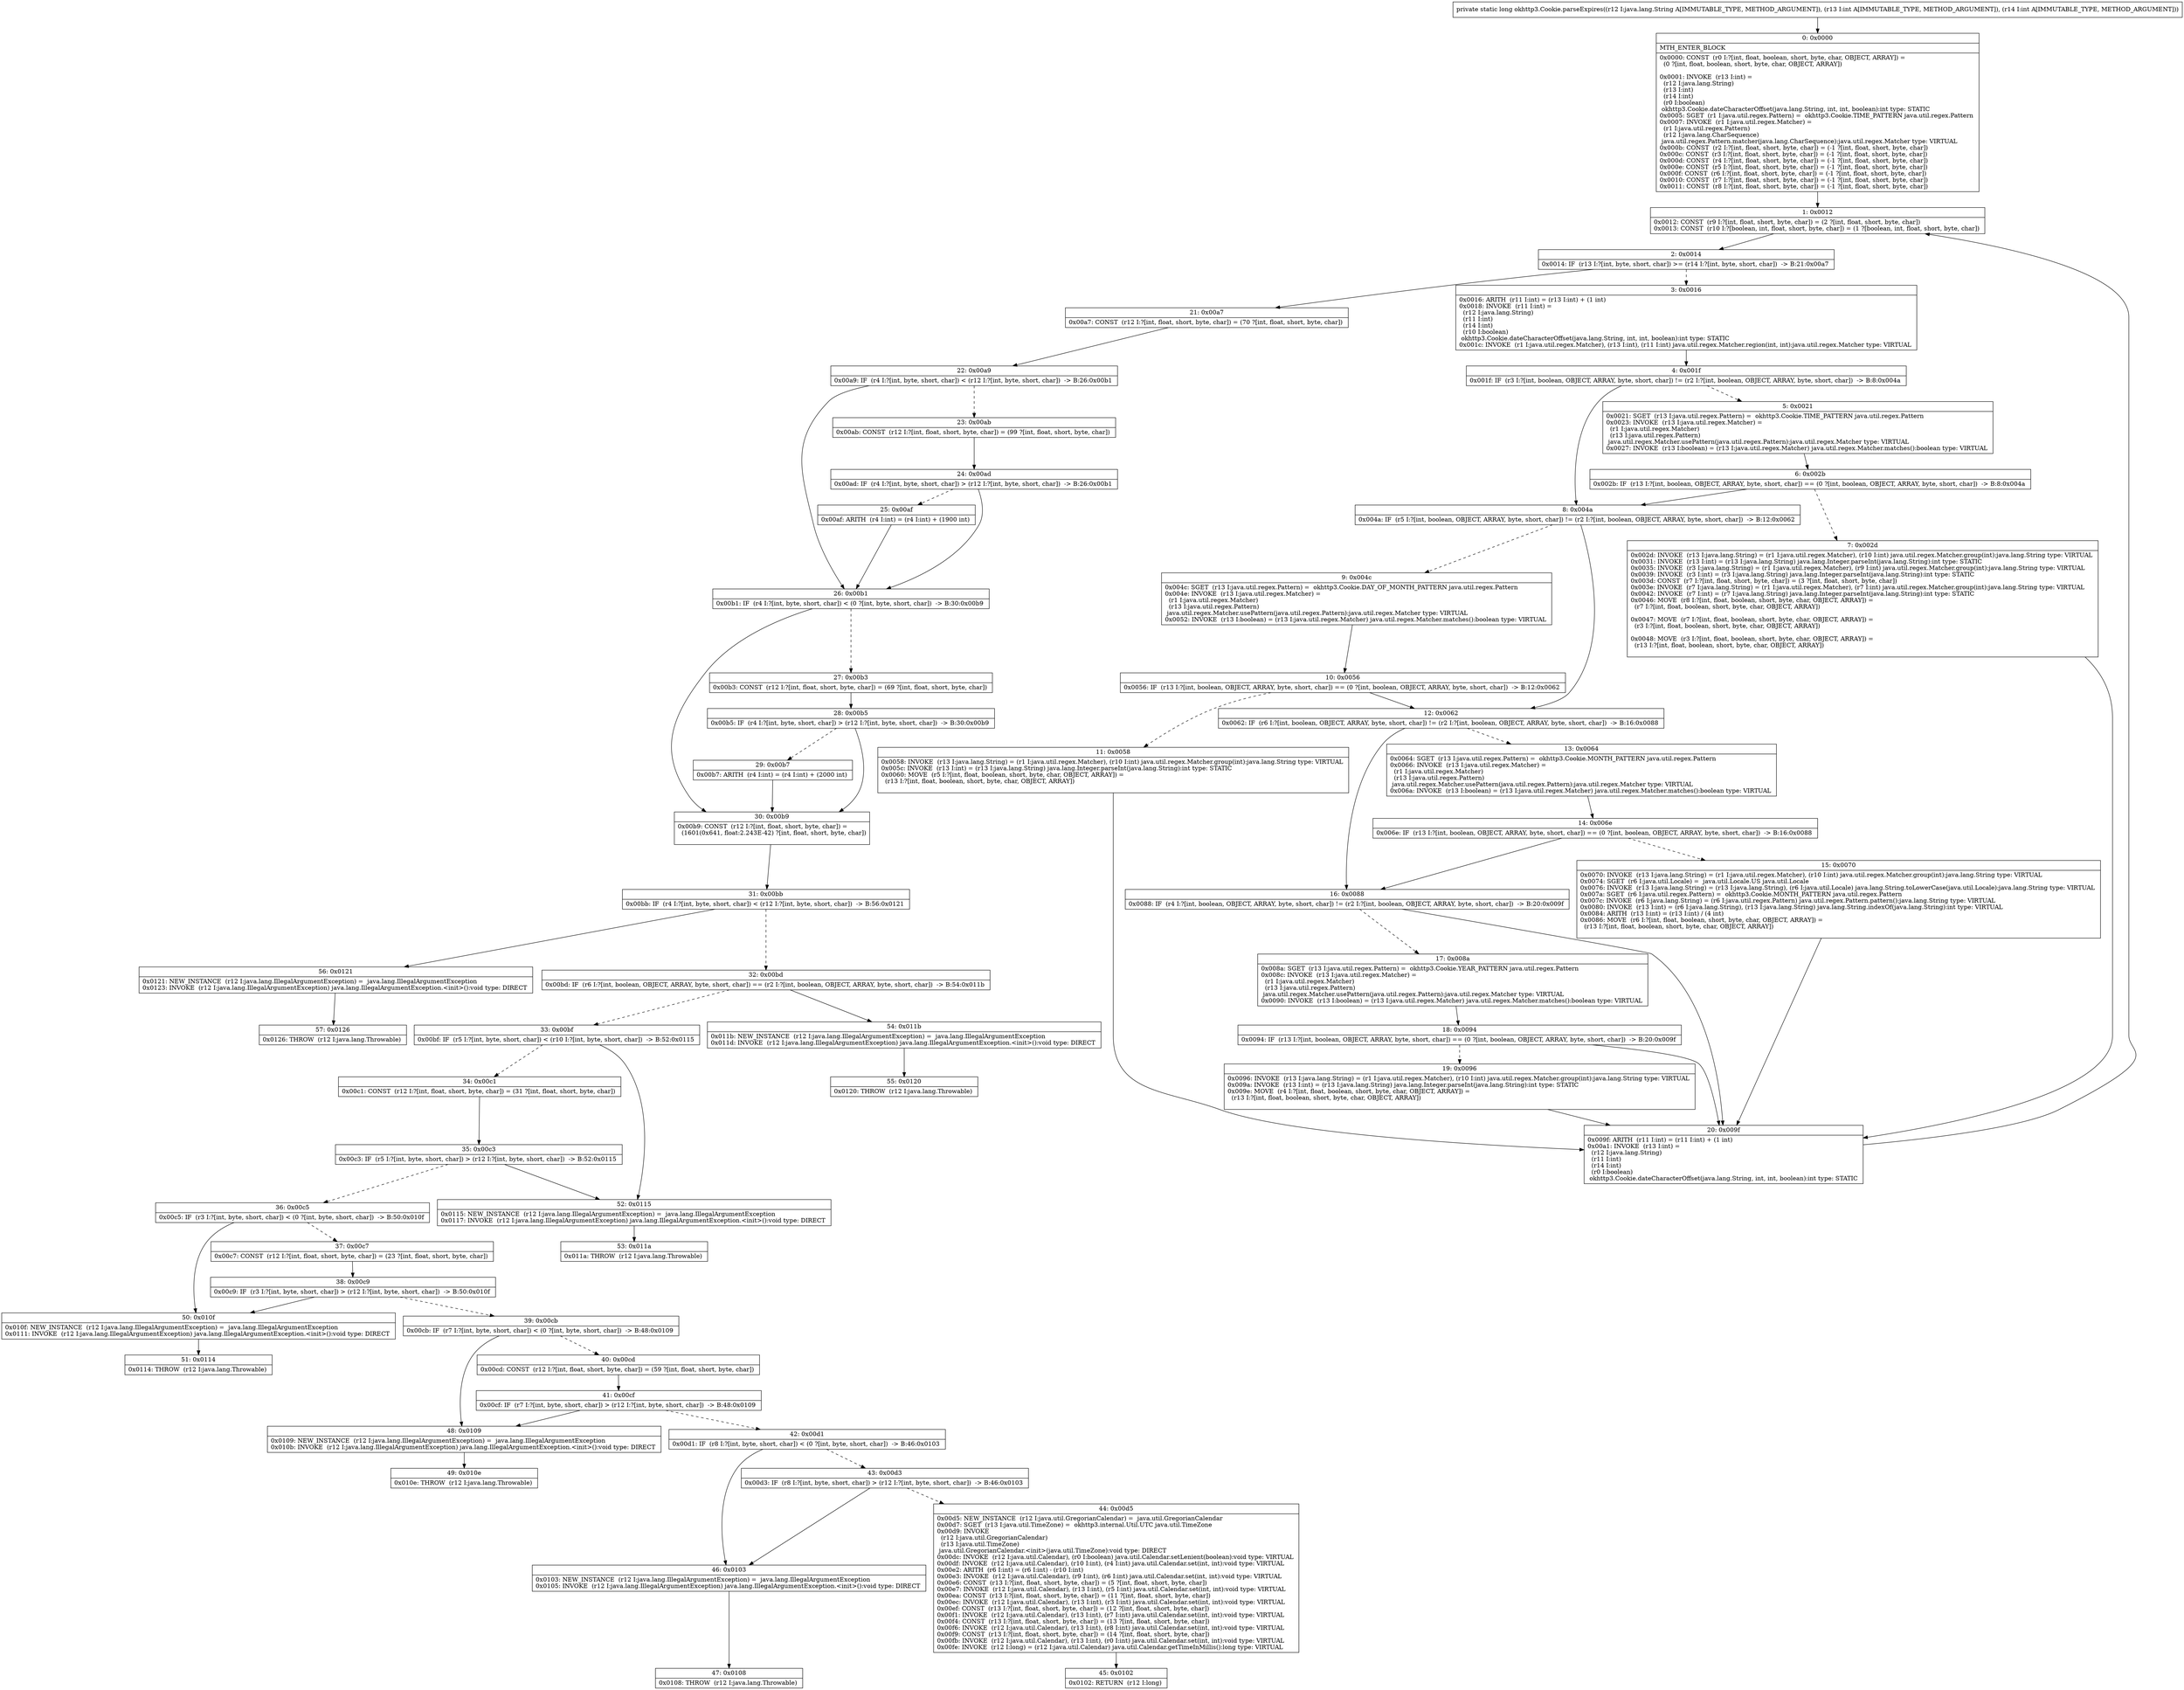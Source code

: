 digraph "CFG forokhttp3.Cookie.parseExpires(Ljava\/lang\/String;II)J" {
Node_0 [shape=record,label="{0\:\ 0x0000|MTH_ENTER_BLOCK\l|0x0000: CONST  (r0 I:?[int, float, boolean, short, byte, char, OBJECT, ARRAY]) = \l  (0 ?[int, float, boolean, short, byte, char, OBJECT, ARRAY])\l \l0x0001: INVOKE  (r13 I:int) = \l  (r12 I:java.lang.String)\l  (r13 I:int)\l  (r14 I:int)\l  (r0 I:boolean)\l okhttp3.Cookie.dateCharacterOffset(java.lang.String, int, int, boolean):int type: STATIC \l0x0005: SGET  (r1 I:java.util.regex.Pattern) =  okhttp3.Cookie.TIME_PATTERN java.util.regex.Pattern \l0x0007: INVOKE  (r1 I:java.util.regex.Matcher) = \l  (r1 I:java.util.regex.Pattern)\l  (r12 I:java.lang.CharSequence)\l java.util.regex.Pattern.matcher(java.lang.CharSequence):java.util.regex.Matcher type: VIRTUAL \l0x000b: CONST  (r2 I:?[int, float, short, byte, char]) = (\-1 ?[int, float, short, byte, char]) \l0x000c: CONST  (r3 I:?[int, float, short, byte, char]) = (\-1 ?[int, float, short, byte, char]) \l0x000d: CONST  (r4 I:?[int, float, short, byte, char]) = (\-1 ?[int, float, short, byte, char]) \l0x000e: CONST  (r5 I:?[int, float, short, byte, char]) = (\-1 ?[int, float, short, byte, char]) \l0x000f: CONST  (r6 I:?[int, float, short, byte, char]) = (\-1 ?[int, float, short, byte, char]) \l0x0010: CONST  (r7 I:?[int, float, short, byte, char]) = (\-1 ?[int, float, short, byte, char]) \l0x0011: CONST  (r8 I:?[int, float, short, byte, char]) = (\-1 ?[int, float, short, byte, char]) \l}"];
Node_1 [shape=record,label="{1\:\ 0x0012|0x0012: CONST  (r9 I:?[int, float, short, byte, char]) = (2 ?[int, float, short, byte, char]) \l0x0013: CONST  (r10 I:?[boolean, int, float, short, byte, char]) = (1 ?[boolean, int, float, short, byte, char]) \l}"];
Node_2 [shape=record,label="{2\:\ 0x0014|0x0014: IF  (r13 I:?[int, byte, short, char]) \>= (r14 I:?[int, byte, short, char])  \-\> B:21:0x00a7 \l}"];
Node_3 [shape=record,label="{3\:\ 0x0016|0x0016: ARITH  (r11 I:int) = (r13 I:int) + (1 int) \l0x0018: INVOKE  (r11 I:int) = \l  (r12 I:java.lang.String)\l  (r11 I:int)\l  (r14 I:int)\l  (r10 I:boolean)\l okhttp3.Cookie.dateCharacterOffset(java.lang.String, int, int, boolean):int type: STATIC \l0x001c: INVOKE  (r1 I:java.util.regex.Matcher), (r13 I:int), (r11 I:int) java.util.regex.Matcher.region(int, int):java.util.regex.Matcher type: VIRTUAL \l}"];
Node_4 [shape=record,label="{4\:\ 0x001f|0x001f: IF  (r3 I:?[int, boolean, OBJECT, ARRAY, byte, short, char]) != (r2 I:?[int, boolean, OBJECT, ARRAY, byte, short, char])  \-\> B:8:0x004a \l}"];
Node_5 [shape=record,label="{5\:\ 0x0021|0x0021: SGET  (r13 I:java.util.regex.Pattern) =  okhttp3.Cookie.TIME_PATTERN java.util.regex.Pattern \l0x0023: INVOKE  (r13 I:java.util.regex.Matcher) = \l  (r1 I:java.util.regex.Matcher)\l  (r13 I:java.util.regex.Pattern)\l java.util.regex.Matcher.usePattern(java.util.regex.Pattern):java.util.regex.Matcher type: VIRTUAL \l0x0027: INVOKE  (r13 I:boolean) = (r13 I:java.util.regex.Matcher) java.util.regex.Matcher.matches():boolean type: VIRTUAL \l}"];
Node_6 [shape=record,label="{6\:\ 0x002b|0x002b: IF  (r13 I:?[int, boolean, OBJECT, ARRAY, byte, short, char]) == (0 ?[int, boolean, OBJECT, ARRAY, byte, short, char])  \-\> B:8:0x004a \l}"];
Node_7 [shape=record,label="{7\:\ 0x002d|0x002d: INVOKE  (r13 I:java.lang.String) = (r1 I:java.util.regex.Matcher), (r10 I:int) java.util.regex.Matcher.group(int):java.lang.String type: VIRTUAL \l0x0031: INVOKE  (r13 I:int) = (r13 I:java.lang.String) java.lang.Integer.parseInt(java.lang.String):int type: STATIC \l0x0035: INVOKE  (r3 I:java.lang.String) = (r1 I:java.util.regex.Matcher), (r9 I:int) java.util.regex.Matcher.group(int):java.lang.String type: VIRTUAL \l0x0039: INVOKE  (r3 I:int) = (r3 I:java.lang.String) java.lang.Integer.parseInt(java.lang.String):int type: STATIC \l0x003d: CONST  (r7 I:?[int, float, short, byte, char]) = (3 ?[int, float, short, byte, char]) \l0x003e: INVOKE  (r7 I:java.lang.String) = (r1 I:java.util.regex.Matcher), (r7 I:int) java.util.regex.Matcher.group(int):java.lang.String type: VIRTUAL \l0x0042: INVOKE  (r7 I:int) = (r7 I:java.lang.String) java.lang.Integer.parseInt(java.lang.String):int type: STATIC \l0x0046: MOVE  (r8 I:?[int, float, boolean, short, byte, char, OBJECT, ARRAY]) = \l  (r7 I:?[int, float, boolean, short, byte, char, OBJECT, ARRAY])\l \l0x0047: MOVE  (r7 I:?[int, float, boolean, short, byte, char, OBJECT, ARRAY]) = \l  (r3 I:?[int, float, boolean, short, byte, char, OBJECT, ARRAY])\l \l0x0048: MOVE  (r3 I:?[int, float, boolean, short, byte, char, OBJECT, ARRAY]) = \l  (r13 I:?[int, float, boolean, short, byte, char, OBJECT, ARRAY])\l \l}"];
Node_8 [shape=record,label="{8\:\ 0x004a|0x004a: IF  (r5 I:?[int, boolean, OBJECT, ARRAY, byte, short, char]) != (r2 I:?[int, boolean, OBJECT, ARRAY, byte, short, char])  \-\> B:12:0x0062 \l}"];
Node_9 [shape=record,label="{9\:\ 0x004c|0x004c: SGET  (r13 I:java.util.regex.Pattern) =  okhttp3.Cookie.DAY_OF_MONTH_PATTERN java.util.regex.Pattern \l0x004e: INVOKE  (r13 I:java.util.regex.Matcher) = \l  (r1 I:java.util.regex.Matcher)\l  (r13 I:java.util.regex.Pattern)\l java.util.regex.Matcher.usePattern(java.util.regex.Pattern):java.util.regex.Matcher type: VIRTUAL \l0x0052: INVOKE  (r13 I:boolean) = (r13 I:java.util.regex.Matcher) java.util.regex.Matcher.matches():boolean type: VIRTUAL \l}"];
Node_10 [shape=record,label="{10\:\ 0x0056|0x0056: IF  (r13 I:?[int, boolean, OBJECT, ARRAY, byte, short, char]) == (0 ?[int, boolean, OBJECT, ARRAY, byte, short, char])  \-\> B:12:0x0062 \l}"];
Node_11 [shape=record,label="{11\:\ 0x0058|0x0058: INVOKE  (r13 I:java.lang.String) = (r1 I:java.util.regex.Matcher), (r10 I:int) java.util.regex.Matcher.group(int):java.lang.String type: VIRTUAL \l0x005c: INVOKE  (r13 I:int) = (r13 I:java.lang.String) java.lang.Integer.parseInt(java.lang.String):int type: STATIC \l0x0060: MOVE  (r5 I:?[int, float, boolean, short, byte, char, OBJECT, ARRAY]) = \l  (r13 I:?[int, float, boolean, short, byte, char, OBJECT, ARRAY])\l \l}"];
Node_12 [shape=record,label="{12\:\ 0x0062|0x0062: IF  (r6 I:?[int, boolean, OBJECT, ARRAY, byte, short, char]) != (r2 I:?[int, boolean, OBJECT, ARRAY, byte, short, char])  \-\> B:16:0x0088 \l}"];
Node_13 [shape=record,label="{13\:\ 0x0064|0x0064: SGET  (r13 I:java.util.regex.Pattern) =  okhttp3.Cookie.MONTH_PATTERN java.util.regex.Pattern \l0x0066: INVOKE  (r13 I:java.util.regex.Matcher) = \l  (r1 I:java.util.regex.Matcher)\l  (r13 I:java.util.regex.Pattern)\l java.util.regex.Matcher.usePattern(java.util.regex.Pattern):java.util.regex.Matcher type: VIRTUAL \l0x006a: INVOKE  (r13 I:boolean) = (r13 I:java.util.regex.Matcher) java.util.regex.Matcher.matches():boolean type: VIRTUAL \l}"];
Node_14 [shape=record,label="{14\:\ 0x006e|0x006e: IF  (r13 I:?[int, boolean, OBJECT, ARRAY, byte, short, char]) == (0 ?[int, boolean, OBJECT, ARRAY, byte, short, char])  \-\> B:16:0x0088 \l}"];
Node_15 [shape=record,label="{15\:\ 0x0070|0x0070: INVOKE  (r13 I:java.lang.String) = (r1 I:java.util.regex.Matcher), (r10 I:int) java.util.regex.Matcher.group(int):java.lang.String type: VIRTUAL \l0x0074: SGET  (r6 I:java.util.Locale) =  java.util.Locale.US java.util.Locale \l0x0076: INVOKE  (r13 I:java.lang.String) = (r13 I:java.lang.String), (r6 I:java.util.Locale) java.lang.String.toLowerCase(java.util.Locale):java.lang.String type: VIRTUAL \l0x007a: SGET  (r6 I:java.util.regex.Pattern) =  okhttp3.Cookie.MONTH_PATTERN java.util.regex.Pattern \l0x007c: INVOKE  (r6 I:java.lang.String) = (r6 I:java.util.regex.Pattern) java.util.regex.Pattern.pattern():java.lang.String type: VIRTUAL \l0x0080: INVOKE  (r13 I:int) = (r6 I:java.lang.String), (r13 I:java.lang.String) java.lang.String.indexOf(java.lang.String):int type: VIRTUAL \l0x0084: ARITH  (r13 I:int) = (r13 I:int) \/ (4 int) \l0x0086: MOVE  (r6 I:?[int, float, boolean, short, byte, char, OBJECT, ARRAY]) = \l  (r13 I:?[int, float, boolean, short, byte, char, OBJECT, ARRAY])\l \l}"];
Node_16 [shape=record,label="{16\:\ 0x0088|0x0088: IF  (r4 I:?[int, boolean, OBJECT, ARRAY, byte, short, char]) != (r2 I:?[int, boolean, OBJECT, ARRAY, byte, short, char])  \-\> B:20:0x009f \l}"];
Node_17 [shape=record,label="{17\:\ 0x008a|0x008a: SGET  (r13 I:java.util.regex.Pattern) =  okhttp3.Cookie.YEAR_PATTERN java.util.regex.Pattern \l0x008c: INVOKE  (r13 I:java.util.regex.Matcher) = \l  (r1 I:java.util.regex.Matcher)\l  (r13 I:java.util.regex.Pattern)\l java.util.regex.Matcher.usePattern(java.util.regex.Pattern):java.util.regex.Matcher type: VIRTUAL \l0x0090: INVOKE  (r13 I:boolean) = (r13 I:java.util.regex.Matcher) java.util.regex.Matcher.matches():boolean type: VIRTUAL \l}"];
Node_18 [shape=record,label="{18\:\ 0x0094|0x0094: IF  (r13 I:?[int, boolean, OBJECT, ARRAY, byte, short, char]) == (0 ?[int, boolean, OBJECT, ARRAY, byte, short, char])  \-\> B:20:0x009f \l}"];
Node_19 [shape=record,label="{19\:\ 0x0096|0x0096: INVOKE  (r13 I:java.lang.String) = (r1 I:java.util.regex.Matcher), (r10 I:int) java.util.regex.Matcher.group(int):java.lang.String type: VIRTUAL \l0x009a: INVOKE  (r13 I:int) = (r13 I:java.lang.String) java.lang.Integer.parseInt(java.lang.String):int type: STATIC \l0x009e: MOVE  (r4 I:?[int, float, boolean, short, byte, char, OBJECT, ARRAY]) = \l  (r13 I:?[int, float, boolean, short, byte, char, OBJECT, ARRAY])\l \l}"];
Node_20 [shape=record,label="{20\:\ 0x009f|0x009f: ARITH  (r11 I:int) = (r11 I:int) + (1 int) \l0x00a1: INVOKE  (r13 I:int) = \l  (r12 I:java.lang.String)\l  (r11 I:int)\l  (r14 I:int)\l  (r0 I:boolean)\l okhttp3.Cookie.dateCharacterOffset(java.lang.String, int, int, boolean):int type: STATIC \l}"];
Node_21 [shape=record,label="{21\:\ 0x00a7|0x00a7: CONST  (r12 I:?[int, float, short, byte, char]) = (70 ?[int, float, short, byte, char]) \l}"];
Node_22 [shape=record,label="{22\:\ 0x00a9|0x00a9: IF  (r4 I:?[int, byte, short, char]) \< (r12 I:?[int, byte, short, char])  \-\> B:26:0x00b1 \l}"];
Node_23 [shape=record,label="{23\:\ 0x00ab|0x00ab: CONST  (r12 I:?[int, float, short, byte, char]) = (99 ?[int, float, short, byte, char]) \l}"];
Node_24 [shape=record,label="{24\:\ 0x00ad|0x00ad: IF  (r4 I:?[int, byte, short, char]) \> (r12 I:?[int, byte, short, char])  \-\> B:26:0x00b1 \l}"];
Node_25 [shape=record,label="{25\:\ 0x00af|0x00af: ARITH  (r4 I:int) = (r4 I:int) + (1900 int) \l}"];
Node_26 [shape=record,label="{26\:\ 0x00b1|0x00b1: IF  (r4 I:?[int, byte, short, char]) \< (0 ?[int, byte, short, char])  \-\> B:30:0x00b9 \l}"];
Node_27 [shape=record,label="{27\:\ 0x00b3|0x00b3: CONST  (r12 I:?[int, float, short, byte, char]) = (69 ?[int, float, short, byte, char]) \l}"];
Node_28 [shape=record,label="{28\:\ 0x00b5|0x00b5: IF  (r4 I:?[int, byte, short, char]) \> (r12 I:?[int, byte, short, char])  \-\> B:30:0x00b9 \l}"];
Node_29 [shape=record,label="{29\:\ 0x00b7|0x00b7: ARITH  (r4 I:int) = (r4 I:int) + (2000 int) \l}"];
Node_30 [shape=record,label="{30\:\ 0x00b9|0x00b9: CONST  (r12 I:?[int, float, short, byte, char]) = \l  (1601(0x641, float:2.243E\-42) ?[int, float, short, byte, char])\l \l}"];
Node_31 [shape=record,label="{31\:\ 0x00bb|0x00bb: IF  (r4 I:?[int, byte, short, char]) \< (r12 I:?[int, byte, short, char])  \-\> B:56:0x0121 \l}"];
Node_32 [shape=record,label="{32\:\ 0x00bd|0x00bd: IF  (r6 I:?[int, boolean, OBJECT, ARRAY, byte, short, char]) == (r2 I:?[int, boolean, OBJECT, ARRAY, byte, short, char])  \-\> B:54:0x011b \l}"];
Node_33 [shape=record,label="{33\:\ 0x00bf|0x00bf: IF  (r5 I:?[int, byte, short, char]) \< (r10 I:?[int, byte, short, char])  \-\> B:52:0x0115 \l}"];
Node_34 [shape=record,label="{34\:\ 0x00c1|0x00c1: CONST  (r12 I:?[int, float, short, byte, char]) = (31 ?[int, float, short, byte, char]) \l}"];
Node_35 [shape=record,label="{35\:\ 0x00c3|0x00c3: IF  (r5 I:?[int, byte, short, char]) \> (r12 I:?[int, byte, short, char])  \-\> B:52:0x0115 \l}"];
Node_36 [shape=record,label="{36\:\ 0x00c5|0x00c5: IF  (r3 I:?[int, byte, short, char]) \< (0 ?[int, byte, short, char])  \-\> B:50:0x010f \l}"];
Node_37 [shape=record,label="{37\:\ 0x00c7|0x00c7: CONST  (r12 I:?[int, float, short, byte, char]) = (23 ?[int, float, short, byte, char]) \l}"];
Node_38 [shape=record,label="{38\:\ 0x00c9|0x00c9: IF  (r3 I:?[int, byte, short, char]) \> (r12 I:?[int, byte, short, char])  \-\> B:50:0x010f \l}"];
Node_39 [shape=record,label="{39\:\ 0x00cb|0x00cb: IF  (r7 I:?[int, byte, short, char]) \< (0 ?[int, byte, short, char])  \-\> B:48:0x0109 \l}"];
Node_40 [shape=record,label="{40\:\ 0x00cd|0x00cd: CONST  (r12 I:?[int, float, short, byte, char]) = (59 ?[int, float, short, byte, char]) \l}"];
Node_41 [shape=record,label="{41\:\ 0x00cf|0x00cf: IF  (r7 I:?[int, byte, short, char]) \> (r12 I:?[int, byte, short, char])  \-\> B:48:0x0109 \l}"];
Node_42 [shape=record,label="{42\:\ 0x00d1|0x00d1: IF  (r8 I:?[int, byte, short, char]) \< (0 ?[int, byte, short, char])  \-\> B:46:0x0103 \l}"];
Node_43 [shape=record,label="{43\:\ 0x00d3|0x00d3: IF  (r8 I:?[int, byte, short, char]) \> (r12 I:?[int, byte, short, char])  \-\> B:46:0x0103 \l}"];
Node_44 [shape=record,label="{44\:\ 0x00d5|0x00d5: NEW_INSTANCE  (r12 I:java.util.GregorianCalendar) =  java.util.GregorianCalendar \l0x00d7: SGET  (r13 I:java.util.TimeZone) =  okhttp3.internal.Util.UTC java.util.TimeZone \l0x00d9: INVOKE  \l  (r12 I:java.util.GregorianCalendar)\l  (r13 I:java.util.TimeZone)\l java.util.GregorianCalendar.\<init\>(java.util.TimeZone):void type: DIRECT \l0x00dc: INVOKE  (r12 I:java.util.Calendar), (r0 I:boolean) java.util.Calendar.setLenient(boolean):void type: VIRTUAL \l0x00df: INVOKE  (r12 I:java.util.Calendar), (r10 I:int), (r4 I:int) java.util.Calendar.set(int, int):void type: VIRTUAL \l0x00e2: ARITH  (r6 I:int) = (r6 I:int) \- (r10 I:int) \l0x00e3: INVOKE  (r12 I:java.util.Calendar), (r9 I:int), (r6 I:int) java.util.Calendar.set(int, int):void type: VIRTUAL \l0x00e6: CONST  (r13 I:?[int, float, short, byte, char]) = (5 ?[int, float, short, byte, char]) \l0x00e7: INVOKE  (r12 I:java.util.Calendar), (r13 I:int), (r5 I:int) java.util.Calendar.set(int, int):void type: VIRTUAL \l0x00ea: CONST  (r13 I:?[int, float, short, byte, char]) = (11 ?[int, float, short, byte, char]) \l0x00ec: INVOKE  (r12 I:java.util.Calendar), (r13 I:int), (r3 I:int) java.util.Calendar.set(int, int):void type: VIRTUAL \l0x00ef: CONST  (r13 I:?[int, float, short, byte, char]) = (12 ?[int, float, short, byte, char]) \l0x00f1: INVOKE  (r12 I:java.util.Calendar), (r13 I:int), (r7 I:int) java.util.Calendar.set(int, int):void type: VIRTUAL \l0x00f4: CONST  (r13 I:?[int, float, short, byte, char]) = (13 ?[int, float, short, byte, char]) \l0x00f6: INVOKE  (r12 I:java.util.Calendar), (r13 I:int), (r8 I:int) java.util.Calendar.set(int, int):void type: VIRTUAL \l0x00f9: CONST  (r13 I:?[int, float, short, byte, char]) = (14 ?[int, float, short, byte, char]) \l0x00fb: INVOKE  (r12 I:java.util.Calendar), (r13 I:int), (r0 I:int) java.util.Calendar.set(int, int):void type: VIRTUAL \l0x00fe: INVOKE  (r12 I:long) = (r12 I:java.util.Calendar) java.util.Calendar.getTimeInMillis():long type: VIRTUAL \l}"];
Node_45 [shape=record,label="{45\:\ 0x0102|0x0102: RETURN  (r12 I:long) \l}"];
Node_46 [shape=record,label="{46\:\ 0x0103|0x0103: NEW_INSTANCE  (r12 I:java.lang.IllegalArgumentException) =  java.lang.IllegalArgumentException \l0x0105: INVOKE  (r12 I:java.lang.IllegalArgumentException) java.lang.IllegalArgumentException.\<init\>():void type: DIRECT \l}"];
Node_47 [shape=record,label="{47\:\ 0x0108|0x0108: THROW  (r12 I:java.lang.Throwable) \l}"];
Node_48 [shape=record,label="{48\:\ 0x0109|0x0109: NEW_INSTANCE  (r12 I:java.lang.IllegalArgumentException) =  java.lang.IllegalArgumentException \l0x010b: INVOKE  (r12 I:java.lang.IllegalArgumentException) java.lang.IllegalArgumentException.\<init\>():void type: DIRECT \l}"];
Node_49 [shape=record,label="{49\:\ 0x010e|0x010e: THROW  (r12 I:java.lang.Throwable) \l}"];
Node_50 [shape=record,label="{50\:\ 0x010f|0x010f: NEW_INSTANCE  (r12 I:java.lang.IllegalArgumentException) =  java.lang.IllegalArgumentException \l0x0111: INVOKE  (r12 I:java.lang.IllegalArgumentException) java.lang.IllegalArgumentException.\<init\>():void type: DIRECT \l}"];
Node_51 [shape=record,label="{51\:\ 0x0114|0x0114: THROW  (r12 I:java.lang.Throwable) \l}"];
Node_52 [shape=record,label="{52\:\ 0x0115|0x0115: NEW_INSTANCE  (r12 I:java.lang.IllegalArgumentException) =  java.lang.IllegalArgumentException \l0x0117: INVOKE  (r12 I:java.lang.IllegalArgumentException) java.lang.IllegalArgumentException.\<init\>():void type: DIRECT \l}"];
Node_53 [shape=record,label="{53\:\ 0x011a|0x011a: THROW  (r12 I:java.lang.Throwable) \l}"];
Node_54 [shape=record,label="{54\:\ 0x011b|0x011b: NEW_INSTANCE  (r12 I:java.lang.IllegalArgumentException) =  java.lang.IllegalArgumentException \l0x011d: INVOKE  (r12 I:java.lang.IllegalArgumentException) java.lang.IllegalArgumentException.\<init\>():void type: DIRECT \l}"];
Node_55 [shape=record,label="{55\:\ 0x0120|0x0120: THROW  (r12 I:java.lang.Throwable) \l}"];
Node_56 [shape=record,label="{56\:\ 0x0121|0x0121: NEW_INSTANCE  (r12 I:java.lang.IllegalArgumentException) =  java.lang.IllegalArgumentException \l0x0123: INVOKE  (r12 I:java.lang.IllegalArgumentException) java.lang.IllegalArgumentException.\<init\>():void type: DIRECT \l}"];
Node_57 [shape=record,label="{57\:\ 0x0126|0x0126: THROW  (r12 I:java.lang.Throwable) \l}"];
MethodNode[shape=record,label="{private static long okhttp3.Cookie.parseExpires((r12 I:java.lang.String A[IMMUTABLE_TYPE, METHOD_ARGUMENT]), (r13 I:int A[IMMUTABLE_TYPE, METHOD_ARGUMENT]), (r14 I:int A[IMMUTABLE_TYPE, METHOD_ARGUMENT])) }"];
MethodNode -> Node_0;
Node_0 -> Node_1;
Node_1 -> Node_2;
Node_2 -> Node_3[style=dashed];
Node_2 -> Node_21;
Node_3 -> Node_4;
Node_4 -> Node_5[style=dashed];
Node_4 -> Node_8;
Node_5 -> Node_6;
Node_6 -> Node_7[style=dashed];
Node_6 -> Node_8;
Node_7 -> Node_20;
Node_8 -> Node_9[style=dashed];
Node_8 -> Node_12;
Node_9 -> Node_10;
Node_10 -> Node_11[style=dashed];
Node_10 -> Node_12;
Node_11 -> Node_20;
Node_12 -> Node_13[style=dashed];
Node_12 -> Node_16;
Node_13 -> Node_14;
Node_14 -> Node_15[style=dashed];
Node_14 -> Node_16;
Node_15 -> Node_20;
Node_16 -> Node_17[style=dashed];
Node_16 -> Node_20;
Node_17 -> Node_18;
Node_18 -> Node_19[style=dashed];
Node_18 -> Node_20;
Node_19 -> Node_20;
Node_20 -> Node_1;
Node_21 -> Node_22;
Node_22 -> Node_23[style=dashed];
Node_22 -> Node_26;
Node_23 -> Node_24;
Node_24 -> Node_25[style=dashed];
Node_24 -> Node_26;
Node_25 -> Node_26;
Node_26 -> Node_27[style=dashed];
Node_26 -> Node_30;
Node_27 -> Node_28;
Node_28 -> Node_29[style=dashed];
Node_28 -> Node_30;
Node_29 -> Node_30;
Node_30 -> Node_31;
Node_31 -> Node_32[style=dashed];
Node_31 -> Node_56;
Node_32 -> Node_33[style=dashed];
Node_32 -> Node_54;
Node_33 -> Node_34[style=dashed];
Node_33 -> Node_52;
Node_34 -> Node_35;
Node_35 -> Node_36[style=dashed];
Node_35 -> Node_52;
Node_36 -> Node_37[style=dashed];
Node_36 -> Node_50;
Node_37 -> Node_38;
Node_38 -> Node_39[style=dashed];
Node_38 -> Node_50;
Node_39 -> Node_40[style=dashed];
Node_39 -> Node_48;
Node_40 -> Node_41;
Node_41 -> Node_42[style=dashed];
Node_41 -> Node_48;
Node_42 -> Node_43[style=dashed];
Node_42 -> Node_46;
Node_43 -> Node_44[style=dashed];
Node_43 -> Node_46;
Node_44 -> Node_45;
Node_46 -> Node_47;
Node_48 -> Node_49;
Node_50 -> Node_51;
Node_52 -> Node_53;
Node_54 -> Node_55;
Node_56 -> Node_57;
}

